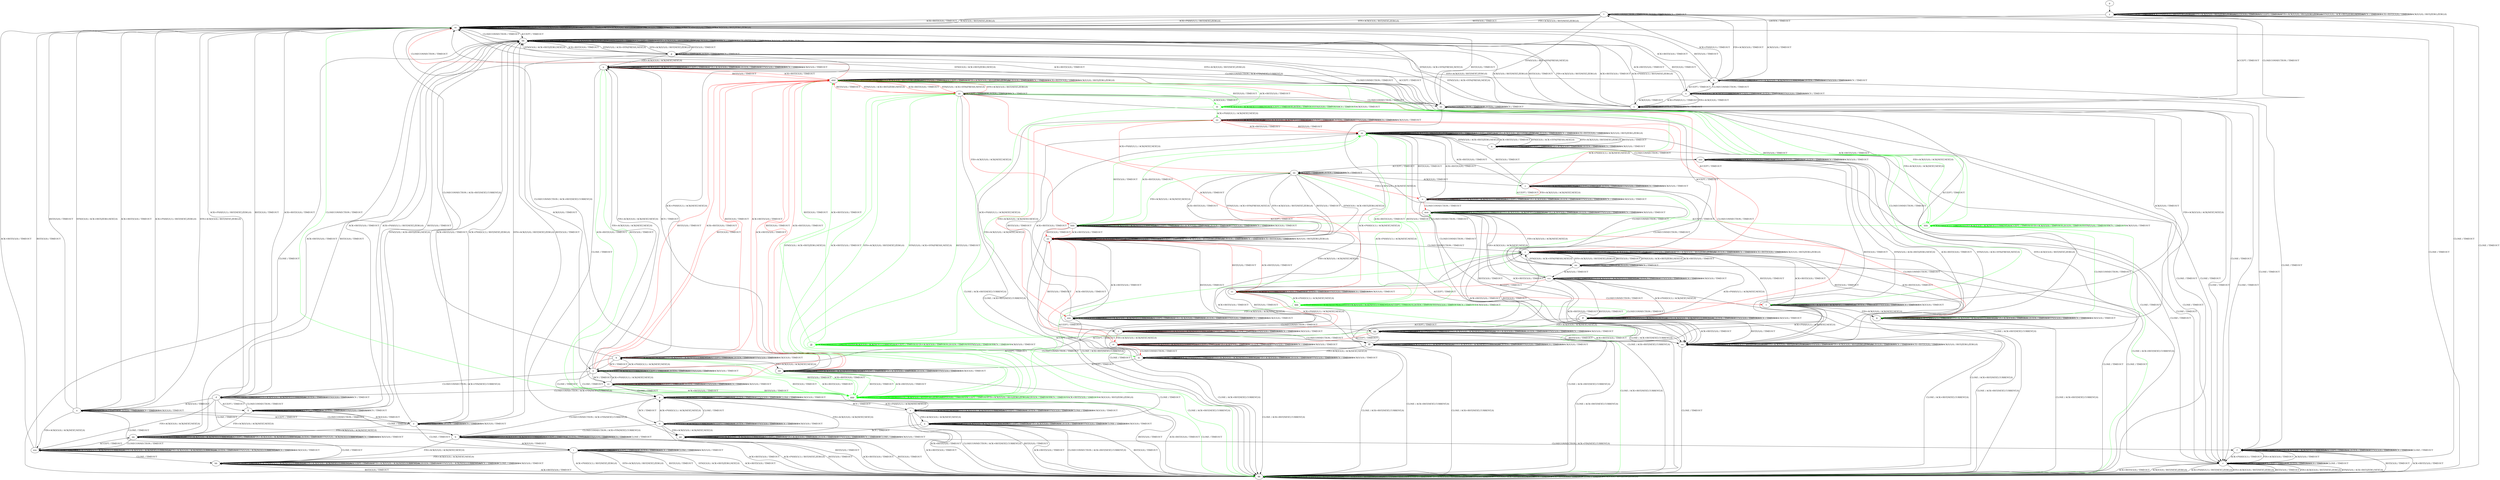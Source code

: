 digraph "" {
	graph ["Incoming time"=0.691063642501831,
		"Outgoing time"=1.0134689807891846,
		Output="{'States': 63, 'Transitions': 772, 'Filename': '../results/tcp_rerun/TCP_Linux_Server-TCP_Linux_Server-4.dot'}",
		Reference="{'States': 58, 'Transitions': 685, 'Filename': '../subjects/tcp/TCP_Linux_Server.dot'}",
		Solver=yices,
		Updated="{'States': 58, 'Transitions': 685, 'Filename': '../subjects/tcp/TCP_Linux_Server.dot'}",
		"f-measure"=0.9088339222614841,
		precision=0.8808219178082192,
		recall=0.9386861313868613
	];
	a -> a	[key=0,
		label="ACK+PSH(V,V,1) / TIMEOUT"];
	a -> a	[key=1,
		label="SYN+ACK(V,V,0) / ACK(NEXT,CURRENT,0)"];
	a -> a	[key=2,
		label="ACCEPT / TIMEOUT"];
	a -> a	[key=3,
		label="FIN+ACK(V,V,0) / TIMEOUT"];
	a -> a	[key=4,
		label="LISTEN / TIMEOUT"];
	a -> a	[key=5,
		label="SYN(V,V,0) / TIMEOUT"];
	a -> a	[key=6,
		label="CLOSE / TIMEOUT"];
	a -> a	[key=7,
		label="ACK(V,V,0) / TIMEOUT"];
	a -> kk	[key=0,
		label="CLOSECONNECTION / ACK+RST(NEXT,CURRENT,0)"];
	a -> kk	[key=1,
		label="RST(V,V,0) / TIMEOUT"];
	a -> kk	[key=2,
		label="ACK+RST(V,V,0) / TIMEOUT"];
	a -> pp	[key=0,
		label="RCV / TIMEOUT"];
	b -> b	[key=0,
		label="CLOSECONNECTION / TIMEOUT"];
	b -> b	[key=1,
		label="SYN+ACK(V,V,0) / ACK(NEXT,CURRENT,0)"];
	b -> b	[key=2,
		label="ACCEPT / TIMEOUT"];
	b -> b	[key=3,
		label="LISTEN / TIMEOUT"];
	b -> b	[key=4,
		label="SYN(V,V,0) / TIMEOUT"];
	b -> b	[key=5,
		label="RCV / TIMEOUT"];
	b -> b	[key=6,
		label="CLOSE / TIMEOUT"];
	b -> i	[key=0,
		label="ACK(V,V,0) / TIMEOUT"];
	b -> hh	[key=0,
		label="FIN+ACK(V,V,0) / ACK(NEXT,NEXT,0)"];
	b -> kk	[key=0,
		label="ACK+PSH(V,V,1) / RST(NEXT,ZERO,0)"];
	b -> kk	[key=1,
		label="RST(V,V,0) / TIMEOUT"];
	b -> kk	[key=2,
		label="ACK+RST(V,V,0) / TIMEOUT"];
	c -> c	[key=0,
		label="SYN+ACK(V,V,0) / ACK(NEXT,CURRENT,0)"];
	c -> c	[key=1,
		label="ACCEPT / TIMEOUT"];
	c -> c	[key=2,
		label="LISTEN / TIMEOUT"];
	c -> c	[key=3,
		label="SYN(V,V,0) / TIMEOUT"];
	c -> c	[key=4,
		label="RCV / TIMEOUT"];
	c -> c	[key=5,
		label="ACK(V,V,0) / TIMEOUT"];
	c -> o	[key=0,
		color=red,
		label="FIN+ACK(V,V,0) / ACK(NEXT,NEXT,0)"];
	c -> kk	[key=0,
		label="CLOSE / ACK+RST(NEXT,CURRENT,0)"];
	c -> oo	[key=0,
		color=red,
		label="ACK+PSH(V,V,1) / ACK(NEXT,NEXT,0)"];
	c -> zz	[key=0,
		label="RST(V,V,0) / TIMEOUT"];
	c -> zz	[key=1,
		label="ACK+RST(V,V,0) / TIMEOUT"];
	c -> ccc	[key=0,
		label="CLOSECONNECTION / TIMEOUT"];
	d -> b	[key=0,
		label="CLOSE / TIMEOUT"];
	d -> d	[key=0,
		label="CLOSECONNECTION / TIMEOUT"];
	d -> d	[key=1,
		label="SYN+ACK(V,V,0) / ACK(NEXT,CURRENT,0)"];
	d -> d	[key=2,
		label="LISTEN / TIMEOUT"];
	d -> d	[key=3,
		label="SYN(V,V,0) / TIMEOUT"];
	d -> d	[key=4,
		label="RCV / TIMEOUT"];
	d -> n	[key=0,
		label="ACK(V,V,0) / TIMEOUT"];
	d -> ll	[key=0,
		label="ACCEPT / TIMEOUT"];
	d -> ss	[key=0,
		label="ACK+PSH(V,V,1) / RST(NEXT,ZERO,0)"];
	d -> ss	[key=1,
		label="RST(V,V,0) / TIMEOUT"];
	d -> ss	[key=2,
		label="ACK+RST(V,V,0) / TIMEOUT"];
	d -> ww	[key=0,
		label="FIN+ACK(V,V,0) / ACK(NEXT,NEXT,0)"];
	e -> e	[key=0,
		label="ACCEPT / TIMEOUT"];
	e -> e	[key=1,
		label="LISTEN / TIMEOUT"];
	e -> e	[key=2,
		label="RCV / TIMEOUT"];
	e -> e	[key=3,
		label="ACK(V,V,0) / TIMEOUT"];
	e -> i	[key=0,
		label="CLOSE / TIMEOUT"];
	e -> n	[key=0,
		label="CLOSECONNECTION / TIMEOUT"];
	e -> bb	[key=0,
		label="ACK+PSH(V,V,1) / RST(NEXT,ZERO,0)"];
	e -> bb	[key=1,
		label="SYN+ACK(V,V,0) / RST(NEXT,ZERO,0)"];
	e -> bb	[key=2,
		label="RST(V,V,0) / TIMEOUT"];
	e -> bb	[key=3,
		label="SYN(V,V,0) / ACK+RST(ZERO,NEXT,0)"];
	e -> bb	[key=4,
		label="ACK+RST(V,V,0) / TIMEOUT"];
	e -> qq	[key=0,
		label="FIN+ACK(V,V,0) / ACK(NEXT,NEXT,0)"];
	f -> f	[key=0,
		label="CLOSECONNECTION / TIMEOUT"];
	f -> f	[key=1,
		label="SYN+ACK(V,V,0) / ACK(NEXT,CURRENT,0)"];
	f -> f	[key=2,
		label="ACCEPT / TIMEOUT"];
	f -> f	[key=3,
		label="LISTEN / TIMEOUT"];
	f -> f	[key=4,
		label="SYN(V,V,0) / TIMEOUT"];
	f -> f	[key=5,
		label="RCV / TIMEOUT"];
	f -> f	[key=6,
		label="CLOSE / TIMEOUT"];
	f -> r	[key=0,
		label="ACK+PSH(V,V,1) / TIMEOUT"];
	f -> r	[key=1,
		label="FIN+ACK(V,V,0) / TIMEOUT"];
	f -> r	[key=2,
		label="ACK(V,V,0) / TIMEOUT"];
	f -> kk	[key=0,
		label="RST(V,V,0) / TIMEOUT"];
	f -> kk	[key=1,
		label="ACK+RST(V,V,0) / TIMEOUT"];
	g -> y	[key=0];
	h -> f	[key=0,
		label="CLOSE / TIMEOUT"];
	h -> h	[key=0,
		label="CLOSECONNECTION / TIMEOUT"];
	h -> h	[key=1,
		label="SYN+ACK(V,V,0) / ACK(NEXT,CURRENT,0)"];
	h -> h	[key=2,
		label="LISTEN / TIMEOUT"];
	h -> h	[key=3,
		label="SYN(V,V,0) / TIMEOUT"];
	h -> h	[key=4,
		label="RCV / TIMEOUT"];
	h -> l	[key=0,
		label="ACK+PSH(V,V,1) / TIMEOUT"];
	h -> l	[key=1,
		label="FIN+ACK(V,V,0) / TIMEOUT"];
	h -> l	[key=2,
		label="ACK(V,V,0) / TIMEOUT"];
	h -> x	[key=0,
		label="ACCEPT / TIMEOUT"];
	h -> ss	[key=0,
		label="RST(V,V,0) / TIMEOUT"];
	h -> ss	[key=1,
		label="ACK+RST(V,V,0) / TIMEOUT"];
	i -> i	[key=0,
		label="CLOSECONNECTION / TIMEOUT"];
	i -> i	[key=1,
		label="ACCEPT / TIMEOUT"];
	i -> i	[key=2,
		label="LISTEN / TIMEOUT"];
	i -> i	[key=3,
		label="RCV / TIMEOUT"];
	i -> i	[key=4,
		label="CLOSE / TIMEOUT"];
	i -> i	[key=5,
		label="ACK(V,V,0) / TIMEOUT"];
	i -> hh	[key=0,
		label="FIN+ACK(V,V,0) / ACK(NEXT,NEXT,0)"];
	i -> kk	[key=0,
		label="ACK+PSH(V,V,1) / RST(NEXT,ZERO,0)"];
	i -> kk	[key=1,
		label="SYN+ACK(V,V,0) / RST(NEXT,ZERO,0)"];
	i -> kk	[key=2,
		label="RST(V,V,0) / TIMEOUT"];
	i -> kk	[key=3,
		label="SYN(V,V,0) / ACK+RST(ZERO,NEXT,0)"];
	i -> kk	[key=4,
		label="ACK+RST(V,V,0) / TIMEOUT"];
	j -> j	[key=0,
		label="CLOSECONNECTION / TIMEOUT"];
	j -> j	[key=1,
		label="ACK+PSH(V,V,1) / RST(ZERO,ZERO,0)"];
	j -> j	[key=2,
		label="SYN+ACK(V,V,0) / RST(ZERO,ZERO,0)"];
	j -> j	[key=3,
		label="RST(V,V,0) / TIMEOUT"];
	j -> j	[key=4,
		label="FIN+ACK(V,V,0) / RST(ZERO,ZERO,0)"];
	j -> j	[key=5,
		label="LISTEN / TIMEOUT"];
	j -> j	[key=6,
		label="RCV / TIMEOUT"];
	j -> j	[key=7,
		label="ACK+RST(V,V,0) / TIMEOUT"];
	j -> j	[key=8,
		label="ACK(V,V,0) / RST(ZERO,ZERO,0)"];
	j -> kk	[key=0,
		label="CLOSE / TIMEOUT"];
	j -> nn	[key=0,
		label="SYN(V,V,0) / ACK+SYN(FRESH,NEXT,0)"];
	j -> ddd	[key=0,
		color=red,
		label="ACCEPT / TIMEOUT"];
	ggg	[color=green];
	j -> ggg	[key=0,
		color=green,
		label="ACCEPT / TIMEOUT"];
	k -> k	[key=0,
		label="ACK+PSH(V,V,1) / ACK(NEXT,NEXT,0)"];
	k -> k	[key=1,
		label="SYN+ACK(V,V,0) / ACK(NEXT,CURRENT,0)"];
	k -> k	[key=2,
		label="ACCEPT / TIMEOUT"];
	k -> k	[key=3,
		label="LISTEN / TIMEOUT"];
	k -> k	[key=4,
		label="SYN(V,V,0) / TIMEOUT"];
	k -> k	[key=5,
		label="ACK(V,V,0) / TIMEOUT"];
	k -> v	[key=0,
		label="CLOSE / TIMEOUT"];
	k -> dd	[key=0,
		label="FIN+ACK(V,V,0) / ACK(NEXT,NEXT,0)"];
	k -> ii	[key=0,
		label="RCV / TIMEOUT"];
	k -> ss	[key=0,
		label="CLOSECONNECTION / ACK+RST(NEXT,CURRENT,0)"];
	k -> ddd	[key=0,
		color=red,
		label="RST(V,V,0) / TIMEOUT"];
	k -> ddd	[key=1,
		color=red,
		label="ACK+RST(V,V,0) / TIMEOUT"];
	k -> ggg	[key=0,
		color=green,
		label="RST(V,V,0) / TIMEOUT"];
	k -> ggg	[key=1,
		color=green,
		label="ACK+RST(V,V,0) / TIMEOUT"];
	l -> l	[key=0,
		label="CLOSECONNECTION / TIMEOUT"];
	l -> l	[key=1,
		label="LISTEN / TIMEOUT"];
	l -> l	[key=2,
		label="RCV / TIMEOUT"];
	l -> r	[key=0,
		label="CLOSE / TIMEOUT"];
	l -> s	[key=0,
		label="ACCEPT / TIMEOUT"];
	l -> ss	[key=0,
		label="ACK+PSH(V,V,1) / RST(NEXT,ZERO,0)"];
	l -> ss	[key=1,
		label="SYN+ACK(V,V,0) / RST(NEXT,ZERO,0)"];
	l -> ss	[key=2,
		label="RST(V,V,0) / TIMEOUT"];
	l -> ss	[key=3,
		label="FIN+ACK(V,V,0) / RST(NEXT,ZERO,0)"];
	l -> ss	[key=4,
		label="ACK+RST(V,V,0) / TIMEOUT"];
	l -> ss	[key=5,
		label="ACK(V,V,0) / RST(NEXT,ZERO,0)"];
	l -> xx	[key=0,
		label="SYN(V,V,0) / ACK+SYN(FRESH,NEXT,0)"];
	m -> j	[key=0,
		label="RST(V,V,0) / TIMEOUT"];
	m -> j	[key=1,
		label="ACK+RST(V,V,0) / TIMEOUT"];
	m -> m	[key=0,
		label="CLOSECONNECTION / TIMEOUT"];
	m -> m	[key=1,
		label="ACK+PSH(V,V,1) / TIMEOUT"];
	m -> m	[key=2,
		label="SYN+ACK(V,V,0) / ACK(NEXT,CURRENT,0)"];
	m -> m	[key=3,
		label="FIN+ACK(V,V,0) / TIMEOUT"];
	m -> m	[key=4,
		label="LISTEN / TIMEOUT"];
	m -> m	[key=5,
		label="SYN(V,V,0) / TIMEOUT"];
	m -> m	[key=6,
		label="RCV / TIMEOUT"];
	m -> m	[key=7,
		label="ACK(V,V,0) / TIMEOUT"];
	m -> dd	[key=0,
		label="ACCEPT / TIMEOUT"];
	m -> kk	[key=0,
		label="CLOSE / ACK+RST(NEXT,CURRENT,0)"];
	n -> e	[key=0,
		label="ACCEPT / TIMEOUT"];
	n -> i	[key=0,
		label="CLOSE / TIMEOUT"];
	n -> n	[key=0,
		label="CLOSECONNECTION / TIMEOUT"];
	n -> n	[key=1,
		label="LISTEN / TIMEOUT"];
	n -> n	[key=2,
		label="RCV / TIMEOUT"];
	n -> n	[key=3,
		label="ACK(V,V,0) / TIMEOUT"];
	n -> ss	[key=0,
		label="ACK+PSH(V,V,1) / RST(NEXT,ZERO,0)"];
	n -> ss	[key=1,
		label="SYN+ACK(V,V,0) / RST(NEXT,ZERO,0)"];
	n -> ss	[key=2,
		label="RST(V,V,0) / TIMEOUT"];
	n -> ss	[key=3,
		label="SYN(V,V,0) / ACK+RST(ZERO,NEXT,0)"];
	n -> ss	[key=4,
		label="ACK+RST(V,V,0) / TIMEOUT"];
	n -> ww	[key=0,
		label="FIN+ACK(V,V,0) / ACK(NEXT,NEXT,0)"];
	o -> o	[key=0,
		label="ACK+PSH(V,V,1) / TIMEOUT"];
	o -> o	[key=1,
		label="SYN+ACK(V,V,0) / ACK(NEXT,CURRENT,0)"];
	o -> o	[key=2,
		label="ACCEPT / TIMEOUT"];
	o -> o	[key=3,
		label="FIN+ACK(V,V,0) / TIMEOUT"];
	o -> o	[key=4,
		label="LISTEN / TIMEOUT"];
	o -> o	[key=5,
		label="SYN(V,V,0) / TIMEOUT"];
	o -> o	[key=6,
		label="RCV / TIMEOUT"];
	o -> o	[key=7,
		label="ACK(V,V,0) / TIMEOUT"];
	o -> kk	[key=0,
		label="CLOSE / ACK+RST(NEXT,CURRENT,0)"];
	o -> mm	[key=0,
		color=red,
		label="CLOSECONNECTION / TIMEOUT"];
	o -> zz	[key=0,
		label="RST(V,V,0) / TIMEOUT"];
	o -> zz	[key=1,
		label="ACK+RST(V,V,0) / TIMEOUT"];
	p -> b	[key=0,
		label="CLOSECONNECTION / ACK+FIN(NEXT,CURRENT,0)"];
	p -> p	[key=0,
		label="SYN+ACK(V,V,0) / ACK(NEXT,CURRENT,0)"];
	p -> p	[key=1,
		label="ACCEPT / TIMEOUT"];
	p -> p	[key=2,
		label="LISTEN / TIMEOUT"];
	p -> p	[key=3,
		label="SYN(V,V,0) / TIMEOUT"];
	p -> p	[key=4,
		label="CLOSE / TIMEOUT"];
	p -> p	[key=5,
		label="ACK(V,V,0) / TIMEOUT"];
	p -> v	[key=0,
		label="ACK+PSH(V,V,1) / ACK(NEXT,NEXT,0)"];
	p -> kk	[key=0,
		label="RST(V,V,0) / TIMEOUT"];
	p -> kk	[key=1,
		label="ACK+RST(V,V,0) / TIMEOUT"];
	p -> pp	[key=0,
		label="FIN+ACK(V,V,0) / ACK(NEXT,NEXT,0)"];
	p -> tt	[key=0,
		label="RCV / TIMEOUT"];
	q -> q	[key=0,
		label="ACK+PSH(V,V,1) / TIMEOUT"];
	q -> q	[key=1,
		label="ACCEPT / TIMEOUT"];
	q -> q	[key=2,
		label="FIN+ACK(V,V,0) / TIMEOUT"];
	q -> q	[key=3,
		label="LISTEN / TIMEOUT"];
	q -> q	[key=4,
		label="RCV / TIMEOUT"];
	q -> q	[key=5,
		label="ACK(V,V,0) / TIMEOUT"];
	q -> r	[key=0,
		label="CLOSE / TIMEOUT"];
	q -> zz	[key=0,
		label="SYN+ACK(V,V,0) / RST(NEXT,ZERO,0)"];
	q -> zz	[key=1,
		label="RST(V,V,0) / TIMEOUT"];
	q -> zz	[key=2,
		label="SYN(V,V,0) / ACK+RST(ZERO,NEXT,0)"];
	q -> zz	[key=3,
		label="ACK+RST(V,V,0) / TIMEOUT"];
	q -> aaa	[key=0,
		label="CLOSECONNECTION / TIMEOUT"];
	r -> r	[key=0,
		label="CLOSECONNECTION / TIMEOUT"];
	r -> r	[key=1,
		label="ACCEPT / TIMEOUT"];
	r -> r	[key=2,
		label="LISTEN / TIMEOUT"];
	r -> r	[key=3,
		label="RCV / TIMEOUT"];
	r -> r	[key=4,
		label="CLOSE / TIMEOUT"];
	r -> kk	[key=0,
		label="ACK+PSH(V,V,1) / RST(NEXT,ZERO,0)"];
	r -> kk	[key=1,
		label="SYN+ACK(V,V,0) / RST(NEXT,ZERO,0)"];
	r -> kk	[key=2,
		label="RST(V,V,0) / TIMEOUT"];
	r -> kk	[key=3,
		label="FIN+ACK(V,V,0) / RST(NEXT,ZERO,0)"];
	r -> kk	[key=4,
		label="SYN(V,V,0) / ACK+RST(ZERO,NEXT,0)"];
	r -> kk	[key=5,
		label="ACK+RST(V,V,0) / TIMEOUT"];
	r -> kk	[key=6,
		label="ACK(V,V,0) / RST(NEXT,ZERO,0)"];
	s -> l	[key=0,
		label="CLOSECONNECTION / TIMEOUT"];
	s -> r	[key=0,
		label="CLOSE / TIMEOUT"];
	s -> s	[key=0,
		label="ACCEPT / TIMEOUT"];
	s -> s	[key=1,
		label="LISTEN / TIMEOUT"];
	s -> s	[key=2,
		label="RCV / TIMEOUT"];
	s -> bb	[key=0,
		label="ACK+PSH(V,V,1) / RST(NEXT,ZERO,0)"];
	s -> bb	[key=1,
		label="SYN+ACK(V,V,0) / RST(NEXT,ZERO,0)"];
	s -> bb	[key=2,
		label="RST(V,V,0) / TIMEOUT"];
	s -> bb	[key=3,
		label="FIN+ACK(V,V,0) / RST(NEXT,ZERO,0)"];
	s -> bb	[key=4,
		label="ACK+RST(V,V,0) / TIMEOUT"];
	s -> bb	[key=5,
		label="ACK(V,V,0) / RST(NEXT,ZERO,0)"];
	s -> jj	[key=0,
		label="SYN(V,V,0) / ACK+SYN(FRESH,NEXT,0)"];
	t -> j	[key=0,
		label="RST(V,V,0) / TIMEOUT"];
	t -> j	[key=1,
		label="ACK+RST(V,V,0) / TIMEOUT"];
	t -> t	[key=0,
		label="CLOSECONNECTION / TIMEOUT"];
	t -> t	[key=1,
		label="SYN+ACK(V,V,0) / ACK(NEXT,CURRENT,0)"];
	t -> t	[key=2,
		label="LISTEN / TIMEOUT"];
	t -> t	[key=3,
		label="SYN(V,V,0) / TIMEOUT"];
	t -> t	[key=4,
		label="RCV / TIMEOUT"];
	t -> t	[key=5,
		label="ACK(V,V,0) / TIMEOUT"];
	t -> w	[key=0,
		label="FIN+ACK(V,V,0) / ACK(NEXT,NEXT,0)"];
	t -> ii	[key=0,
		label="ACCEPT / TIMEOUT"];
	t -> kk	[key=0,
		label="CLOSE / ACK+RST(NEXT,CURRENT,0)"];
	t -> fff	[key=0,
		label="ACK+PSH(V,V,1) / ACK(NEXT,NEXT,0)"];
	u -> h	[key=0,
		label="CLOSECONNECTION / ACK+FIN(NEXT,CURRENT,0)"];
	u -> u	[key=0,
		label="ACK+PSH(V,V,1) / TIMEOUT"];
	u -> u	[key=1,
		label="SYN+ACK(V,V,0) / ACK(NEXT,CURRENT,0)"];
	u -> u	[key=2,
		label="ACCEPT / TIMEOUT"];
	u -> u	[key=3,
		label="FIN+ACK(V,V,0) / TIMEOUT"];
	u -> u	[key=4,
		label="LISTEN / TIMEOUT"];
	u -> u	[key=5,
		label="SYN(V,V,0) / TIMEOUT"];
	u -> u	[key=6,
		label="RCV / TIMEOUT"];
	u -> u	[key=7,
		label="ACK(V,V,0) / TIMEOUT"];
	u -> pp	[key=0,
		label="CLOSE / TIMEOUT"];
	u -> ddd	[key=0,
		color=red,
		label="RST(V,V,0) / TIMEOUT"];
	u -> ddd	[key=1,
		color=red,
		label="ACK+RST(V,V,0) / TIMEOUT"];
	u -> ggg	[key=0,
		color=green,
		label="RST(V,V,0) / TIMEOUT"];
	u -> ggg	[key=1,
		color=green,
		label="ACK+RST(V,V,0) / TIMEOUT"];
	v -> a	[key=0,
		label="FIN+ACK(V,V,0) / ACK(NEXT,NEXT,0)"];
	v -> p	[key=0,
		label="RCV / TIMEOUT"];
	v -> v	[key=0,
		label="ACK+PSH(V,V,1) / ACK(NEXT,NEXT,0)"];
	v -> v	[key=1,
		label="SYN+ACK(V,V,0) / ACK(NEXT,CURRENT,0)"];
	v -> v	[key=2,
		label="ACCEPT / TIMEOUT"];
	v -> v	[key=3,
		label="LISTEN / TIMEOUT"];
	v -> v	[key=4,
		label="SYN(V,V,0) / TIMEOUT"];
	v -> v	[key=5,
		label="CLOSE / TIMEOUT"];
	v -> v	[key=6,
		label="ACK(V,V,0) / TIMEOUT"];
	v -> kk	[key=0,
		label="CLOSECONNECTION / ACK+RST(NEXT,CURRENT,0)"];
	v -> kk	[key=1,
		label="RST(V,V,0) / TIMEOUT"];
	v -> kk	[key=2,
		label="ACK+RST(V,V,0) / TIMEOUT"];
	w -> j	[key=0,
		label="RST(V,V,0) / TIMEOUT"];
	w -> j	[key=1,
		label="ACK+RST(V,V,0) / TIMEOUT"];
	w -> u	[key=0,
		label="ACCEPT / TIMEOUT"];
	w -> w	[key=0,
		label="CLOSECONNECTION / TIMEOUT"];
	w -> w	[key=1,
		label="ACK+PSH(V,V,1) / TIMEOUT"];
	w -> w	[key=2,
		label="SYN+ACK(V,V,0) / ACK(NEXT,CURRENT,0)"];
	w -> w	[key=3,
		label="FIN+ACK(V,V,0) / TIMEOUT"];
	w -> w	[key=4,
		label="LISTEN / TIMEOUT"];
	w -> w	[key=5,
		label="SYN(V,V,0) / TIMEOUT"];
	w -> w	[key=6,
		label="RCV / TIMEOUT"];
	w -> w	[key=7,
		label="ACK(V,V,0) / TIMEOUT"];
	w -> kk	[key=0,
		label="CLOSE / ACK+RST(NEXT,CURRENT,0)"];
	x -> f	[key=0,
		label="CLOSE / TIMEOUT"];
	x -> h	[key=0,
		label="CLOSECONNECTION / TIMEOUT"];
	x -> s	[key=0,
		label="ACK+PSH(V,V,1) / TIMEOUT"];
	x -> s	[key=1,
		label="FIN+ACK(V,V,0) / TIMEOUT"];
	x -> s	[key=2,
		label="ACK(V,V,0) / TIMEOUT"];
	x -> x	[key=0,
		label="SYN+ACK(V,V,0) / ACK(NEXT,CURRENT,0)"];
	x -> x	[key=1,
		label="ACCEPT / TIMEOUT"];
	x -> x	[key=2,
		label="LISTEN / TIMEOUT"];
	x -> x	[key=3,
		label="SYN(V,V,0) / TIMEOUT"];
	x -> x	[key=4,
		label="RCV / TIMEOUT"];
	x -> bb	[key=0,
		label="RST(V,V,0) / TIMEOUT"];
	x -> bb	[key=1,
		label="ACK+RST(V,V,0) / TIMEOUT"];
	y -> y	[key=0,
		label="CLOSECONNECTION / TIMEOUT"];
	y -> y	[key=1,
		label="ACK+PSH(V,V,1) / RST(ZERO,ZERO,0)"];
	y -> y	[key=2,
		label="SYN+ACK(V,V,0) / RST(ZERO,ZERO,0)"];
	y -> y	[key=3,
		label="RST(V,V,0) / TIMEOUT"];
	y -> y	[key=4,
		label="ACCEPT / TIMEOUT"];
	y -> y	[key=5,
		label="FIN+ACK(V,V,0) / RST(ZERO,ZERO,0)"];
	y -> y	[key=6,
		label="SYN(V,V,0) / ACK+RST(ZERO,NEXT,0)"];
	y -> y	[key=7,
		label="RCV / TIMEOUT"];
	y -> y	[key=8,
		label="ACK+RST(V,V,0) / TIMEOUT"];
	y -> y	[key=9,
		label="ACK(V,V,0) / RST(ZERO,ZERO,0)"];
	y -> kk	[key=0,
		label="CLOSE / TIMEOUT"];
	y -> ss	[key=0,
		label="LISTEN / TIMEOUT"];
	z -> z	[key=0,
		label="ACK+PSH(V,V,1) / ACK(NEXT,NEXT,0)"];
	z -> z	[key=1,
		label="SYN+ACK(V,V,0) / ACK(NEXT,CURRENT,0)"];
	z -> z	[key=2,
		label="ACCEPT / TIMEOUT"];
	z -> z	[key=3,
		label="LISTEN / TIMEOUT"];
	z -> z	[key=4,
		label="SYN(V,V,0) / TIMEOUT"];
	z -> z	[key=5,
		label="RCV / TIMEOUT"];
	z -> z	[key=6,
		label="ACK(V,V,0) / TIMEOUT"];
	z -> ee	[key=0,
		label="RST(V,V,0) / TIMEOUT"];
	z -> ee	[key=1,
		label="ACK+RST(V,V,0) / TIMEOUT"];
	z -> kk	[key=0,
		label="CLOSE / ACK+RST(NEXT,CURRENT,0)"];
	z -> rr	[key=0,
		color=red,
		label="FIN+ACK(V,V,0) / ACK(NEXT,NEXT,0)"];
	z -> fff	[key=0,
		label="CLOSECONNECTION / TIMEOUT"];
	aa -> c	[key=0,
		label="ACK(V,V,0) / TIMEOUT"];
	aa -> o	[key=0,
		color=red,
		label="FIN+ACK(V,V,0) / ACK(NEXT,NEXT,0)"];
	aa -> r	[key=0,
		label="CLOSE / TIMEOUT"];
	aa -> aa	[key=0,
		label="ACCEPT / TIMEOUT"];
	aa -> aa	[key=1,
		label="LISTEN / TIMEOUT"];
	aa -> aa	[key=2,
		label="RCV / TIMEOUT"];
	aa -> ee	[key=0,
		label="SYN+ACK(V,V,0) / RST(NEXT,ZERO,0)"];
	aa -> ee	[key=1,
		label="RST(V,V,0) / TIMEOUT"];
	aa -> ee	[key=2,
		label="SYN(V,V,0) / ACK+RST(ZERO,NEXT,0)"];
	aa -> ee	[key=3,
		label="ACK+RST(V,V,0) / TIMEOUT"];
	aa -> nn	[key=0,
		label="CLOSECONNECTION / TIMEOUT"];
	aa -> oo	[key=0,
		color=red,
		label="ACK+PSH(V,V,1) / ACK(NEXT,NEXT,0)"];
	aa -> bbb	[key=0,
		color=green,
		label="FIN+ACK(V,V,0) / ACK(NEXT,NEXT,0)"];
	kkk	[color=green];
	aa -> kkk	[key=0,
		color=green,
		label="ACK+PSH(V,V,1) / ACK(NEXT,NEXT,0)"];
	bb -> bb	[key=0,
		label="ACK+PSH(V,V,1) / RST(ZERO,ZERO,0)"];
	bb -> bb	[key=1,
		label="SYN+ACK(V,V,0) / RST(ZERO,ZERO,0)"];
	bb -> bb	[key=2,
		label="RST(V,V,0) / TIMEOUT"];
	bb -> bb	[key=3,
		label="ACCEPT / TIMEOUT"];
	bb -> bb	[key=4,
		label="FIN+ACK(V,V,0) / RST(ZERO,ZERO,0)"];
	bb -> bb	[key=5,
		label="LISTEN / TIMEOUT"];
	bb -> bb	[key=6,
		label="RCV / TIMEOUT"];
	bb -> bb	[key=7,
		label="ACK+RST(V,V,0) / TIMEOUT"];
	bb -> bb	[key=8,
		label="ACK(V,V,0) / RST(ZERO,ZERO,0)"];
	bb -> jj	[key=0,
		label="SYN(V,V,0) / ACK+SYN(FRESH,NEXT,0)"];
	bb -> kk	[key=0,
		label="CLOSE / TIMEOUT"];
	bb -> ss	[key=0,
		label="CLOSECONNECTION / TIMEOUT"];
	cc -> t	[key=0,
		color=red,
		label="CLOSECONNECTION / TIMEOUT"];
	cc -> z	[key=0,
		color=red,
		label="ACK+PSH(V,V,1) / ACK(NEXT,NEXT,0)"];
	cc -> cc	[key=0,
		label="SYN+ACK(V,V,0) / ACK(NEXT,CURRENT,0)"];
	cc -> cc	[key=1,
		label="ACCEPT / TIMEOUT"];
	cc -> cc	[key=2,
		label="LISTEN / TIMEOUT"];
	cc -> cc	[key=3,
		label="SYN(V,V,0) / TIMEOUT"];
	cc -> cc	[key=4,
		label="RCV / TIMEOUT"];
	cc -> cc	[key=5,
		label="ACK(V,V,0) / TIMEOUT"];
	cc -> ee	[key=0,
		color=red,
		label="RST(V,V,0) / TIMEOUT"];
	cc -> ee	[key=1,
		color=red,
		label="ACK+RST(V,V,0) / TIMEOUT"];
	cc -> kk	[key=0,
		label="CLOSE / ACK+RST(NEXT,CURRENT,0)"];
	cc -> bbb	[key=0,
		label="FIN+ACK(V,V,0) / ACK(NEXT,NEXT,0)"];
	cc -> kkk	[key=0,
		color=green,
		label="ACK+PSH(V,V,1) / ACK(NEXT,NEXT,0)"];
	dd -> a	[key=0,
		label="CLOSE / TIMEOUT"];
	dd -> u	[key=0,
		label="RCV / TIMEOUT"];
	dd -> dd	[key=0,
		label="ACK+PSH(V,V,1) / TIMEOUT"];
	dd -> dd	[key=1,
		label="SYN+ACK(V,V,0) / ACK(NEXT,CURRENT,0)"];
	dd -> dd	[key=2,
		label="ACCEPT / TIMEOUT"];
	dd -> dd	[key=3,
		label="FIN+ACK(V,V,0) / TIMEOUT"];
	dd -> dd	[key=4,
		label="LISTEN / TIMEOUT"];
	dd -> dd	[key=5,
		label="SYN(V,V,0) / TIMEOUT"];
	dd -> dd	[key=6,
		label="ACK(V,V,0) / TIMEOUT"];
	dd -> ss	[key=0,
		label="CLOSECONNECTION / ACK+RST(NEXT,CURRENT,0)"];
	dd -> ddd	[key=0,
		color=red,
		label="RST(V,V,0) / TIMEOUT"];
	dd -> ddd	[key=1,
		color=red,
		label="ACK+RST(V,V,0) / TIMEOUT"];
	dd -> ggg	[key=0,
		color=green,
		label="RST(V,V,0) / TIMEOUT"];
	dd -> ggg	[key=1,
		color=green,
		label="ACK+RST(V,V,0) / TIMEOUT"];
	ee -> j	[key=0,
		label="CLOSECONNECTION / TIMEOUT"];
	ee -> aa	[key=0,
		label="SYN(V,V,0) / ACK+SYN(FRESH,NEXT,0)"];
	ee -> ee	[key=0,
		label="ACK+PSH(V,V,1) / RST(ZERO,ZERO,0)"];
	ee -> ee	[key=1,
		label="SYN+ACK(V,V,0) / RST(ZERO,ZERO,0)"];
	ee -> ee	[key=2,
		label="RST(V,V,0) / TIMEOUT"];
	ee -> ee	[key=3,
		label="ACCEPT / TIMEOUT"];
	ee -> ee	[key=4,
		label="FIN+ACK(V,V,0) / RST(ZERO,ZERO,0)"];
	ee -> ee	[key=5,
		label="LISTEN / TIMEOUT"];
	ee -> ee	[key=6,
		label="RCV / TIMEOUT"];
	ee -> ee	[key=7,
		label="ACK+RST(V,V,0) / TIMEOUT"];
	ee -> ee	[key=8,
		label="ACK(V,V,0) / RST(ZERO,ZERO,0)"];
	ee -> kk	[key=0,
		label="CLOSE / TIMEOUT"];
	ff -> z	[key=0,
		label="ACCEPT / TIMEOUT"];
	ff -> ff	[key=0,
		label="CLOSECONNECTION / TIMEOUT"];
	ff -> ff	[key=1,
		label="ACK+PSH(V,V,1) / ACK(NEXT,NEXT,0)"];
	ff -> ff	[key=2,
		label="SYN+ACK(V,V,0) / ACK(NEXT,CURRENT,0)"];
	ff -> ff	[key=3,
		label="LISTEN / TIMEOUT"];
	ff -> ff	[key=4,
		label="SYN(V,V,0) / TIMEOUT"];
	ff -> ff	[key=5,
		label="RCV / TIMEOUT"];
	ff -> ff	[key=6,
		label="ACK(V,V,0) / TIMEOUT"];
	ff -> gg	[key=0,
		label="FIN+ACK(V,V,0) / ACK(NEXT,NEXT,0)"];
	ff -> kk	[key=0,
		label="CLOSE / ACK+RST(NEXT,CURRENT,0)"];
	ff -> uu	[key=0,
		label="RST(V,V,0) / TIMEOUT"];
	ff -> uu	[key=1,
		label="ACK+RST(V,V,0) / TIMEOUT"];
	gg -> gg	[key=0,
		label="CLOSECONNECTION / TIMEOUT"];
	gg -> gg	[key=1,
		label="ACK+PSH(V,V,1) / TIMEOUT"];
	gg -> gg	[key=2,
		label="SYN+ACK(V,V,0) / ACK(NEXT,CURRENT,0)"];
	gg -> gg	[key=3,
		label="FIN+ACK(V,V,0) / TIMEOUT"];
	gg -> gg	[key=4,
		label="LISTEN / TIMEOUT"];
	gg -> gg	[key=5,
		label="SYN(V,V,0) / TIMEOUT"];
	gg -> gg	[key=6,
		label="RCV / TIMEOUT"];
	gg -> gg	[key=7,
		label="ACK(V,V,0) / TIMEOUT"];
	gg -> kk	[key=0,
		label="CLOSE / ACK+RST(NEXT,CURRENT,0)"];
	gg -> rr	[key=0,
		color=red,
		label="ACCEPT / TIMEOUT"];
	gg -> uu	[key=0,
		label="RST(V,V,0) / TIMEOUT"];
	gg -> uu	[key=1,
		label="ACK+RST(V,V,0) / TIMEOUT"];
	jjj	[color=green];
	gg -> jjj	[key=0,
		color=green,
		label="ACCEPT / TIMEOUT"];
	hh -> hh	[key=0,
		label="CLOSECONNECTION / TIMEOUT"];
	hh -> hh	[key=1,
		label="ACK+PSH(V,V,1) / ACK(NEXT,CURRENT,0)"];
	hh -> hh	[key=2,
		label="SYN+ACK(V,V,0) / ACK(NEXT,CURRENT,0)"];
	hh -> hh	[key=3,
		label="ACCEPT / TIMEOUT"];
	hh -> hh	[key=4,
		label="FIN+ACK(V,V,0) / ACK(NEXT,CURRENT,0)"];
	hh -> hh	[key=5,
		label="LISTEN / TIMEOUT"];
	hh -> hh	[key=6,
		label="SYN(V,V,0) / ACK(NEXT,CURRENT,0)"];
	hh -> hh	[key=7,
		label="RCV / TIMEOUT"];
	hh -> hh	[key=8,
		label="CLOSE / TIMEOUT"];
	hh -> hh	[key=9,
		label="ACK(V,V,0) / TIMEOUT"];
	hh -> kk	[key=0,
		label="RST(V,V,0) / TIMEOUT"];
	hh -> kk	[key=1,
		label="ACK+RST(V,V,0) / TIMEOUT"];
	ii -> d	[key=0,
		label="CLOSECONNECTION / ACK+FIN(NEXT,CURRENT,0)"];
	ii -> k	[key=0,
		label="ACK+PSH(V,V,1) / ACK(NEXT,NEXT,0)"];
	ii -> p	[key=0,
		label="CLOSE / TIMEOUT"];
	ii -> u	[key=0,
		label="FIN+ACK(V,V,0) / ACK(NEXT,NEXT,0)"];
	ii -> ii	[key=0,
		label="SYN+ACK(V,V,0) / ACK(NEXT,CURRENT,0)"];
	ii -> ii	[key=1,
		label="ACCEPT / TIMEOUT"];
	ii -> ii	[key=2,
		label="LISTEN / TIMEOUT"];
	ii -> ii	[key=3,
		label="SYN(V,V,0) / TIMEOUT"];
	ii -> ii	[key=4,
		label="ACK(V,V,0) / TIMEOUT"];
	ii -> vv	[key=0,
		label="RCV / TIMEOUT"];
	ii -> ddd	[key=0,
		color=red,
		label="RST(V,V,0) / TIMEOUT"];
	ii -> ddd	[key=1,
		color=red,
		label="ACK+RST(V,V,0) / TIMEOUT"];
	ii -> ggg	[key=0,
		color=green,
		label="RST(V,V,0) / TIMEOUT"];
	ii -> ggg	[key=1,
		color=green,
		label="ACK+RST(V,V,0) / TIMEOUT"];
	jj -> k	[key=0,
		label="ACK+PSH(V,V,1) / ACK(NEXT,NEXT,0)"];
	jj -> r	[key=0,
		label="CLOSE / TIMEOUT"];
	jj -> u	[key=0,
		label="FIN+ACK(V,V,0) / ACK(NEXT,NEXT,0)"];
	jj -> bb	[key=0,
		label="SYN+ACK(V,V,0) / RST(NEXT,ZERO,0)"];
	jj -> bb	[key=1,
		label="RST(V,V,0) / TIMEOUT"];
	jj -> bb	[key=2,
		label="SYN(V,V,0) / ACK+RST(ZERO,NEXT,0)"];
	jj -> bb	[key=3,
		label="ACK+RST(V,V,0) / TIMEOUT"];
	jj -> ii	[key=0,
		label="ACK(V,V,0) / TIMEOUT"];
	jj -> jj	[key=0,
		label="ACCEPT / TIMEOUT"];
	jj -> jj	[key=1,
		label="LISTEN / TIMEOUT"];
	jj -> jj	[key=2,
		label="RCV / TIMEOUT"];
	jj -> xx	[key=0,
		label="CLOSECONNECTION / TIMEOUT"];
	kk -> kk	[key=0,
		label="CLOSECONNECTION / TIMEOUT"];
	kk -> kk	[key=1,
		label="ACK+PSH(V,V,1) / RST(ZERO,ZERO,0)"];
	kk -> kk	[key=2,
		label="SYN+ACK(V,V,0) / RST(ZERO,ZERO,0)"];
	kk -> kk	[key=3,
		label="RST(V,V,0) / TIMEOUT"];
	kk -> kk	[key=4,
		label="ACCEPT / TIMEOUT"];
	kk -> kk	[key=5,
		label="FIN+ACK(V,V,0) / RST(ZERO,ZERO,0)"];
	kk -> kk	[key=6,
		label="LISTEN / TIMEOUT"];
	kk -> kk	[key=7,
		label="SYN(V,V,0) / ACK+RST(ZERO,NEXT,0)"];
	kk -> kk	[key=8,
		label="RCV / TIMEOUT"];
	kk -> kk	[key=9,
		label="ACK+RST(V,V,0) / TIMEOUT"];
	kk -> kk	[key=10,
		label="CLOSE / TIMEOUT"];
	kk -> kk	[key=11,
		label="ACK(V,V,0) / RST(ZERO,ZERO,0)"];
	ll -> b	[key=0,
		label="CLOSE / TIMEOUT"];
	ll -> d	[key=0,
		label="CLOSECONNECTION / TIMEOUT"];
	ll -> e	[key=0,
		label="ACK(V,V,0) / TIMEOUT"];
	ll -> bb	[key=0,
		label="ACK+PSH(V,V,1) / RST(NEXT,ZERO,0)"];
	ll -> bb	[key=1,
		label="RST(V,V,0) / TIMEOUT"];
	ll -> bb	[key=2,
		label="ACK+RST(V,V,0) / TIMEOUT"];
	ll -> ll	[key=0,
		label="SYN+ACK(V,V,0) / ACK(NEXT,CURRENT,0)"];
	ll -> ll	[key=1,
		label="ACCEPT / TIMEOUT"];
	ll -> ll	[key=2,
		label="LISTEN / TIMEOUT"];
	ll -> ll	[key=3,
		label="SYN(V,V,0) / TIMEOUT"];
	ll -> ll	[key=4,
		label="RCV / TIMEOUT"];
	ll -> qq	[key=0,
		label="FIN+ACK(V,V,0) / ACK(NEXT,NEXT,0)"];
	mm -> kk	[key=0,
		label="CLOSE / ACK+RST(NEXT,CURRENT,0)"];
	mm -> mm	[key=0,
		label="CLOSECONNECTION / TIMEOUT"];
	mm -> mm	[key=1,
		label="ACK+PSH(V,V,1) / TIMEOUT"];
	mm -> mm	[key=2,
		label="SYN+ACK(V,V,0) / ACK(NEXT,CURRENT,0)"];
	mm -> mm	[key=3,
		label="FIN+ACK(V,V,0) / TIMEOUT"];
	mm -> mm	[key=4,
		label="LISTEN / TIMEOUT"];
	mm -> mm	[key=5,
		label="SYN(V,V,0) / TIMEOUT"];
	mm -> mm	[key=6,
		label="RCV / TIMEOUT"];
	mm -> mm	[key=7,
		label="ACK(V,V,0) / TIMEOUT"];
	mm -> uu	[key=0,
		label="RST(V,V,0) / TIMEOUT"];
	mm -> uu	[key=1,
		label="ACK+RST(V,V,0) / TIMEOUT"];
	mm -> bbb	[key=0,
		color=red,
		label="ACCEPT / TIMEOUT"];
	hhh	[color=green];
	mm -> hhh	[key=0,
		color=green,
		label="ACCEPT / TIMEOUT"];
	nn -> j	[key=0,
		label="SYN+ACK(V,V,0) / RST(NEXT,ZERO,0)"];
	nn -> j	[key=1,
		label="RST(V,V,0) / TIMEOUT"];
	nn -> j	[key=2,
		label="SYN(V,V,0) / ACK+RST(ZERO,NEXT,0)"];
	nn -> j	[key=3,
		label="ACK+RST(V,V,0) / TIMEOUT"];
	nn -> r	[key=0,
		label="CLOSE / TIMEOUT"];
	nn -> ff	[key=0,
		label="ACK+PSH(V,V,1) / ACK(NEXT,NEXT,0)"];
	nn -> mm	[key=0,
		label="FIN+ACK(V,V,0) / ACK(NEXT,NEXT,0)"];
	nn -> nn	[key=0,
		label="CLOSECONNECTION / TIMEOUT"];
	nn -> nn	[key=1,
		label="LISTEN / TIMEOUT"];
	nn -> nn	[key=2,
		label="RCV / TIMEOUT"];
	nn -> yy	[key=0,
		label="ACCEPT / TIMEOUT"];
	nn -> ccc	[key=0,
		label="ACK(V,V,0) / TIMEOUT"];
	oo -> ff	[key=0,
		color=red,
		label="CLOSECONNECTION / TIMEOUT"];
	oo -> kk	[key=0,
		label="CLOSE / ACK+RST(NEXT,CURRENT,0)"];
	oo -> oo	[key=0,
		label="ACK+PSH(V,V,1) / ACK(NEXT,NEXT,0)"];
	oo -> oo	[key=1,
		label="SYN+ACK(V,V,0) / ACK(NEXT,CURRENT,0)"];
	oo -> oo	[key=2,
		label="ACCEPT / TIMEOUT"];
	oo -> oo	[key=3,
		label="LISTEN / TIMEOUT"];
	oo -> oo	[key=4,
		label="SYN(V,V,0) / TIMEOUT"];
	oo -> oo	[key=5,
		label="RCV / TIMEOUT"];
	oo -> oo	[key=6,
		label="ACK(V,V,0) / TIMEOUT"];
	oo -> zz	[key=0,
		color=red,
		label="RST(V,V,0) / TIMEOUT"];
	oo -> zz	[key=1,
		color=red,
		label="ACK+RST(V,V,0) / TIMEOUT"];
	oo -> eee	[key=0,
		color=red,
		label="FIN+ACK(V,V,0) / ACK(NEXT,NEXT,0)"];
	oo -> jjj	[key=0,
		color=green,
		label="FIN+ACK(V,V,0) / ACK(NEXT,NEXT,0)"];
	pp -> f	[key=0,
		label="CLOSECONNECTION / ACK+FIN(NEXT,CURRENT,0)"];
	pp -> kk	[key=0,
		label="RST(V,V,0) / TIMEOUT"];
	pp -> kk	[key=1,
		label="ACK+RST(V,V,0) / TIMEOUT"];
	pp -> pp	[key=0,
		label="ACK+PSH(V,V,1) / TIMEOUT"];
	pp -> pp	[key=1,
		label="SYN+ACK(V,V,0) / ACK(NEXT,CURRENT,0)"];
	pp -> pp	[key=2,
		label="ACCEPT / TIMEOUT"];
	pp -> pp	[key=3,
		label="FIN+ACK(V,V,0) / TIMEOUT"];
	pp -> pp	[key=4,
		label="LISTEN / TIMEOUT"];
	pp -> pp	[key=5,
		label="SYN(V,V,0) / TIMEOUT"];
	pp -> pp	[key=6,
		label="RCV / TIMEOUT"];
	pp -> pp	[key=7,
		label="CLOSE / TIMEOUT"];
	pp -> pp	[key=8,
		label="ACK(V,V,0) / TIMEOUT"];
	qq -> bb	[key=0,
		label="RST(V,V,0) / TIMEOUT"];
	qq -> bb	[key=1,
		label="ACK+RST(V,V,0) / TIMEOUT"];
	qq -> hh	[key=0,
		label="CLOSE / TIMEOUT"];
	qq -> qq	[key=0,
		label="ACK+PSH(V,V,1) / ACK(NEXT,CURRENT,0)"];
	qq -> qq	[key=1,
		label="SYN+ACK(V,V,0) / ACK(NEXT,CURRENT,0)"];
	qq -> qq	[key=2,
		label="ACCEPT / TIMEOUT"];
	qq -> qq	[key=3,
		label="FIN+ACK(V,V,0) / ACK(NEXT,CURRENT,0)"];
	qq -> qq	[key=4,
		label="LISTEN / TIMEOUT"];
	qq -> qq	[key=5,
		label="SYN(V,V,0) / ACK(NEXT,CURRENT,0)"];
	qq -> qq	[key=6,
		label="RCV / TIMEOUT"];
	qq -> qq	[key=7,
		label="ACK(V,V,0) / TIMEOUT"];
	qq -> ww	[key=0,
		label="CLOSECONNECTION / TIMEOUT"];
	rr -> m	[key=0,
		color=red,
		label="CLOSECONNECTION / TIMEOUT"];
	rr -> ee	[key=0,
		color=red,
		label="RST(V,V,0) / TIMEOUT"];
	rr -> ee	[key=1,
		color=red,
		label="ACK+RST(V,V,0) / TIMEOUT"];
	rr -> kk	[key=0,
		label="CLOSE / ACK+RST(NEXT,CURRENT,0)"];
	rr -> rr	[key=0,
		label="ACK+PSH(V,V,1) / TIMEOUT"];
	rr -> rr	[key=1,
		label="SYN+ACK(V,V,0) / ACK(NEXT,CURRENT,0)"];
	rr -> rr	[key=2,
		label="ACCEPT / TIMEOUT"];
	rr -> rr	[key=3,
		label="FIN+ACK(V,V,0) / TIMEOUT"];
	rr -> rr	[key=4,
		label="LISTEN / TIMEOUT"];
	rr -> rr	[key=5,
		label="SYN(V,V,0) / TIMEOUT"];
	rr -> rr	[key=6,
		label="RCV / TIMEOUT"];
	rr -> rr	[key=7,
		label="ACK(V,V,0) / TIMEOUT"];
	ss -> bb	[key=0,
		label="ACCEPT / TIMEOUT"];
	ss -> kk	[key=0,
		label="CLOSE / TIMEOUT"];
	ss -> ss	[key=0,
		label="CLOSECONNECTION / TIMEOUT"];
	ss -> ss	[key=1,
		label="ACK+PSH(V,V,1) / RST(ZERO,ZERO,0)"];
	ss -> ss	[key=2,
		label="SYN+ACK(V,V,0) / RST(ZERO,ZERO,0)"];
	ss -> ss	[key=3,
		label="RST(V,V,0) / TIMEOUT"];
	ss -> ss	[key=4,
		label="FIN+ACK(V,V,0) / RST(ZERO,ZERO,0)"];
	ss -> ss	[key=5,
		label="LISTEN / TIMEOUT"];
	ss -> ss	[key=6,
		label="RCV / TIMEOUT"];
	ss -> ss	[key=7,
		label="ACK+RST(V,V,0) / TIMEOUT"];
	ss -> ss	[key=8,
		label="ACK(V,V,0) / RST(ZERO,ZERO,0)"];
	ss -> xx	[key=0,
		label="SYN(V,V,0) / ACK+SYN(FRESH,NEXT,0)"];
	tt -> b	[key=0,
		label="CLOSECONNECTION / ACK+FIN(NEXT,CURRENT,0)"];
	tt -> p	[key=0,
		label="ACK+PSH(V,V,1) / ACK(NEXT,NEXT,0)"];
	tt -> p	[key=1,
		label="CLOSE / TIMEOUT"];
	tt -> kk	[key=0,
		label="RST(V,V,0) / TIMEOUT"];
	tt -> kk	[key=1,
		label="ACK+RST(V,V,0) / TIMEOUT"];
	tt -> pp	[key=0,
		label="FIN+ACK(V,V,0) / ACK(NEXT,NEXT,0)"];
	tt -> tt	[key=0,
		label="SYN+ACK(V,V,0) / ACK(NEXT,CURRENT,0)"];
	tt -> tt	[key=1,
		label="ACCEPT / TIMEOUT"];
	tt -> tt	[key=2,
		label="LISTEN / TIMEOUT"];
	tt -> tt	[key=3,
		label="SYN(V,V,0) / TIMEOUT"];
	tt -> tt	[key=4,
		label="RCV / TIMEOUT"];
	tt -> tt	[key=5,
		label="ACK(V,V,0) / TIMEOUT"];
	uu -> ee	[key=0,
		label="ACCEPT / TIMEOUT"];
	uu -> kk	[key=0,
		label="CLOSE / TIMEOUT"];
	uu -> uu	[key=0,
		label="CLOSECONNECTION / TIMEOUT"];
	uu -> uu	[key=1,
		label="ACK+PSH(V,V,1) / RST(ZERO,ZERO,0)"];
	uu -> uu	[key=2,
		label="SYN+ACK(V,V,0) / RST(ZERO,ZERO,0)"];
	uu -> uu	[key=3,
		label="RST(V,V,0) / TIMEOUT"];
	uu -> uu	[key=4,
		label="FIN+ACK(V,V,0) / RST(ZERO,ZERO,0)"];
	uu -> uu	[key=5,
		label="LISTEN / TIMEOUT"];
	uu -> uu	[key=6,
		label="RCV / TIMEOUT"];
	uu -> uu	[key=7,
		label="ACK+RST(V,V,0) / TIMEOUT"];
	uu -> uu	[key=8,
		label="ACK(V,V,0) / RST(ZERO,ZERO,0)"];
	uu -> aaa	[key=0,
		label="SYN(V,V,0) / ACK+SYN(FRESH,NEXT,0)"];
	vv -> d	[key=0,
		label="CLOSECONNECTION / ACK+FIN(NEXT,CURRENT,0)"];
	vv -> p	[key=0,
		label="CLOSE / TIMEOUT"];
	vv -> u	[key=0,
		label="FIN+ACK(V,V,0) / ACK(NEXT,NEXT,0)"];
	vv -> ii	[key=0,
		label="ACK+PSH(V,V,1) / ACK(NEXT,NEXT,0)"];
	vv -> vv	[key=0,
		label="SYN+ACK(V,V,0) / ACK(NEXT,CURRENT,0)"];
	vv -> vv	[key=1,
		label="ACCEPT / TIMEOUT"];
	vv -> vv	[key=2,
		label="LISTEN / TIMEOUT"];
	vv -> vv	[key=3,
		label="SYN(V,V,0) / TIMEOUT"];
	vv -> vv	[key=4,
		label="RCV / TIMEOUT"];
	vv -> vv	[key=5,
		label="ACK(V,V,0) / TIMEOUT"];
	vv -> ddd	[key=0,
		color=red,
		label="RST(V,V,0) / TIMEOUT"];
	vv -> ddd	[key=1,
		color=red,
		label="ACK+RST(V,V,0) / TIMEOUT"];
	vv -> ggg	[key=0,
		color=green,
		label="RST(V,V,0) / TIMEOUT"];
	vv -> ggg	[key=1,
		color=green,
		label="ACK+RST(V,V,0) / TIMEOUT"];
	ww -> hh	[key=0,
		label="CLOSE / TIMEOUT"];
	ww -> qq	[key=0,
		label="ACCEPT / TIMEOUT"];
	ww -> ss	[key=0,
		label="RST(V,V,0) / TIMEOUT"];
	ww -> ss	[key=1,
		label="ACK+RST(V,V,0) / TIMEOUT"];
	ww -> ww	[key=0,
		label="CLOSECONNECTION / TIMEOUT"];
	ww -> ww	[key=1,
		label="ACK+PSH(V,V,1) / ACK(NEXT,CURRENT,0)"];
	ww -> ww	[key=2,
		label="SYN+ACK(V,V,0) / ACK(NEXT,CURRENT,0)"];
	ww -> ww	[key=3,
		label="FIN+ACK(V,V,0) / ACK(NEXT,CURRENT,0)"];
	ww -> ww	[key=4,
		label="LISTEN / TIMEOUT"];
	ww -> ww	[key=5,
		label="SYN(V,V,0) / ACK(NEXT,CURRENT,0)"];
	ww -> ww	[key=6,
		label="RCV / TIMEOUT"];
	ww -> ww	[key=7,
		label="ACK(V,V,0) / TIMEOUT"];
	xx -> r	[key=0,
		label="CLOSE / TIMEOUT"];
	xx -> t	[key=0,
		label="ACK(V,V,0) / TIMEOUT"];
	xx -> w	[key=0,
		label="FIN+ACK(V,V,0) / ACK(NEXT,NEXT,0)"];
	xx -> jj	[key=0,
		label="ACCEPT / TIMEOUT"];
	xx -> ss	[key=0,
		label="SYN+ACK(V,V,0) / RST(NEXT,ZERO,0)"];
	xx -> ss	[key=1,
		label="RST(V,V,0) / TIMEOUT"];
	xx -> ss	[key=2,
		label="SYN(V,V,0) / ACK+RST(ZERO,NEXT,0)"];
	xx -> ss	[key=3,
		label="ACK+RST(V,V,0) / TIMEOUT"];
	xx -> xx	[key=0,
		label="CLOSECONNECTION / TIMEOUT"];
	xx -> xx	[key=1,
		label="LISTEN / TIMEOUT"];
	xx -> xx	[key=2,
		label="RCV / TIMEOUT"];
	xx -> fff	[key=0,
		label="ACK+PSH(V,V,1) / ACK(NEXT,NEXT,0)"];
	yy -> r	[key=0,
		label="CLOSE / TIMEOUT"];
	yy -> z	[key=0,
		label="ACK+PSH(V,V,1) / ACK(NEXT,NEXT,0)"];
	yy -> cc	[key=0,
		color=red,
		label="ACK(V,V,0) / TIMEOUT"];
	yy -> xx	[key=0,
		label="CLOSECONNECTION / TIMEOUT"];
	yy -> yy	[key=0,
		label="ACCEPT / TIMEOUT"];
	yy -> yy	[key=1,
		label="LISTEN / TIMEOUT"];
	yy -> yy	[key=2,
		label="RCV / TIMEOUT"];
	yy -> bbb	[key=0,
		color=red,
		label="FIN+ACK(V,V,0) / ACK(NEXT,NEXT,0)"];
	yy -> ddd	[key=0,
		color=red,
		label="SYN+ACK(V,V,0) / RST(NEXT,ZERO,0)"];
	yy -> ddd	[key=1,
		color=red,
		label="RST(V,V,0) / TIMEOUT"];
	yy -> ddd	[key=2,
		color=red,
		label="SYN(V,V,0) / ACK+RST(ZERO,NEXT,0)"];
	yy -> ddd	[key=3,
		color=red,
		label="ACK+RST(V,V,0) / TIMEOUT"];
	yy -> ggg	[key=0,
		color=green,
		label="SYN+ACK(V,V,0) / RST(NEXT,ZERO,0)"];
	yy -> ggg	[key=1,
		color=green,
		label="RST(V,V,0) / TIMEOUT"];
	yy -> ggg	[key=2,
		color=green,
		label="SYN(V,V,0) / ACK+RST(ZERO,NEXT,0)"];
	yy -> ggg	[key=3,
		color=green,
		label="ACK+RST(V,V,0) / TIMEOUT"];
	yy -> hhh	[key=0,
		color=green,
		label="FIN+ACK(V,V,0) / ACK(NEXT,NEXT,0)"];
	iii	[color=green];
	yy -> iii	[key=0,
		color=green,
		label="ACK(V,V,0) / TIMEOUT"];
	zz -> q	[key=0,
		label="SYN(V,V,0) / ACK+SYN(FRESH,NEXT,0)"];
	zz -> kk	[key=0,
		label="CLOSE / TIMEOUT"];
	zz -> uu	[key=0,
		label="CLOSECONNECTION / TIMEOUT"];
	zz -> zz	[key=0,
		label="ACK+PSH(V,V,1) / RST(ZERO,ZERO,0)"];
	zz -> zz	[key=1,
		label="SYN+ACK(V,V,0) / RST(ZERO,ZERO,0)"];
	zz -> zz	[key=2,
		label="RST(V,V,0) / TIMEOUT"];
	zz -> zz	[key=3,
		label="ACCEPT / TIMEOUT"];
	zz -> zz	[key=4,
		label="FIN+ACK(V,V,0) / RST(ZERO,ZERO,0)"];
	zz -> zz	[key=5,
		label="LISTEN / TIMEOUT"];
	zz -> zz	[key=6,
		label="RCV / TIMEOUT"];
	zz -> zz	[key=7,
		label="ACK+RST(V,V,0) / TIMEOUT"];
	zz -> zz	[key=8,
		label="ACK(V,V,0) / RST(ZERO,ZERO,0)"];
	aaa -> r	[key=0,
		label="CLOSE / TIMEOUT"];
	aaa -> aa	[key=0,
		label="ACCEPT / TIMEOUT"];
	aaa -> uu	[key=0,
		label="SYN+ACK(V,V,0) / RST(NEXT,ZERO,0)"];
	aaa -> uu	[key=1,
		label="RST(V,V,0) / TIMEOUT"];
	aaa -> uu	[key=2,
		label="SYN(V,V,0) / ACK+RST(ZERO,NEXT,0)"];
	aaa -> uu	[key=3,
		label="ACK+RST(V,V,0) / TIMEOUT"];
	aaa -> aaa	[key=0,
		label="CLOSECONNECTION / TIMEOUT"];
	aaa -> aaa	[key=1,
		label="ACK+PSH(V,V,1) / TIMEOUT"];
	aaa -> aaa	[key=2,
		label="FIN+ACK(V,V,0) / TIMEOUT"];
	aaa -> aaa	[key=3,
		label="LISTEN / TIMEOUT"];
	aaa -> aaa	[key=4,
		label="RCV / TIMEOUT"];
	aaa -> aaa	[key=5,
		label="ACK(V,V,0) / TIMEOUT"];
	bbb -> w	[key=0,
		color=red,
		label="CLOSECONNECTION / TIMEOUT"];
	bbb -> ee	[key=0,
		color=red,
		label="RST(V,V,0) / TIMEOUT"];
	bbb -> ee	[key=1,
		color=red,
		label="ACK+RST(V,V,0) / TIMEOUT"];
	bbb -> kk	[key=0,
		label="CLOSE / ACK+RST(NEXT,CURRENT,0)"];
	bbb -> mm	[key=0,
		color=green,
		label="CLOSECONNECTION / TIMEOUT"];
	bbb -> zz	[key=0,
		color=green,
		label="RST(V,V,0) / TIMEOUT"];
	bbb -> zz	[key=1,
		color=green,
		label="ACK+RST(V,V,0) / TIMEOUT"];
	bbb -> bbb	[key=0,
		label="ACK+PSH(V,V,1) / TIMEOUT"];
	bbb -> bbb	[key=1,
		label="SYN+ACK(V,V,0) / ACK(NEXT,CURRENT,0)"];
	bbb -> bbb	[key=2,
		label="ACCEPT / TIMEOUT"];
	bbb -> bbb	[key=3,
		label="FIN+ACK(V,V,0) / TIMEOUT"];
	bbb -> bbb	[key=4,
		label="LISTEN / TIMEOUT"];
	bbb -> bbb	[key=5,
		label="SYN(V,V,0) / TIMEOUT"];
	bbb -> bbb	[key=6,
		label="RCV / TIMEOUT"];
	bbb -> bbb	[key=7,
		label="ACK(V,V,0) / TIMEOUT"];
	ccc -> cc	[key=0,
		color=red,
		label="ACCEPT / TIMEOUT"];
	ccc -> ff	[key=0,
		label="ACK+PSH(V,V,1) / ACK(NEXT,NEXT,0)"];
	ccc -> kk	[key=0,
		label="CLOSE / ACK+RST(NEXT,CURRENT,0)"];
	ccc -> mm	[key=0,
		label="FIN+ACK(V,V,0) / ACK(NEXT,NEXT,0)"];
	ccc -> uu	[key=0,
		label="RST(V,V,0) / TIMEOUT"];
	ccc -> uu	[key=1,
		label="ACK+RST(V,V,0) / TIMEOUT"];
	ccc -> ccc	[key=0,
		label="CLOSECONNECTION / TIMEOUT"];
	ccc -> ccc	[key=1,
		label="SYN+ACK(V,V,0) / ACK(NEXT,CURRENT,0)"];
	ccc -> ccc	[key=2,
		label="LISTEN / TIMEOUT"];
	ccc -> ccc	[key=3,
		label="SYN(V,V,0) / TIMEOUT"];
	ccc -> ccc	[key=4,
		label="RCV / TIMEOUT"];
	ccc -> ccc	[key=5,
		label="ACK(V,V,0) / TIMEOUT"];
	ccc -> iii	[key=0,
		color=green,
		label="ACCEPT / TIMEOUT"];
	ddd -> kk	[key=0,
		label="CLOSE / TIMEOUT"];
	ddd -> ss	[key=0,
		color=red,
		label="CLOSECONNECTION / TIMEOUT"];
	ddd -> yy	[key=0,
		color=red,
		label="SYN(V,V,0) / ACK+SYN(FRESH,NEXT,0)"];
	ddd -> ddd	[key=0,
		label="ACK+PSH(V,V,1) / RST(ZERO,ZERO,0)"];
	ddd -> ddd	[key=1,
		label="SYN+ACK(V,V,0) / RST(ZERO,ZERO,0)"];
	ddd -> ddd	[key=2,
		label="RST(V,V,0) / TIMEOUT"];
	ddd -> ddd	[key=3,
		label="ACCEPT / TIMEOUT"];
	ddd -> ddd	[key=4,
		label="FIN+ACK(V,V,0) / RST(ZERO,ZERO,0)"];
	ddd -> ddd	[key=5,
		label="LISTEN / TIMEOUT"];
	ddd -> ddd	[key=6,
		label="RCV / TIMEOUT"];
	ddd -> ddd	[key=7,
		label="ACK+RST(V,V,0) / TIMEOUT"];
	ddd -> ddd	[key=8,
		label="ACK(V,V,0) / RST(ZERO,ZERO,0)"];
	eee -> gg	[key=0,
		label="CLOSECONNECTION / TIMEOUT"];
	eee -> kk	[key=0,
		label="CLOSE / ACK+RST(NEXT,CURRENT,0)"];
	eee -> zz	[key=0,
		label="RST(V,V,0) / TIMEOUT"];
	eee -> zz	[key=1,
		label="ACK+RST(V,V,0) / TIMEOUT"];
	eee -> eee	[key=0,
		label="ACK+PSH(V,V,1) / TIMEOUT"];
	eee -> eee	[key=1,
		label="SYN+ACK(V,V,0) / ACK(NEXT,CURRENT,0)"];
	eee -> eee	[key=2,
		label="ACCEPT / TIMEOUT"];
	eee -> eee	[key=3,
		label="FIN+ACK(V,V,0) / TIMEOUT"];
	eee -> eee	[key=4,
		label="LISTEN / TIMEOUT"];
	eee -> eee	[key=5,
		label="SYN(V,V,0) / TIMEOUT"];
	eee -> eee	[key=6,
		label="RCV / TIMEOUT"];
	eee -> eee	[key=7,
		label="ACK(V,V,0) / TIMEOUT"];
	fff -> j	[key=0,
		label="RST(V,V,0) / TIMEOUT"];
	fff -> j	[key=1,
		label="ACK+RST(V,V,0) / TIMEOUT"];
	fff -> k	[key=0,
		label="ACCEPT / TIMEOUT"];
	fff -> m	[key=0,
		label="FIN+ACK(V,V,0) / ACK(NEXT,NEXT,0)"];
	fff -> kk	[key=0,
		label="CLOSE / ACK+RST(NEXT,CURRENT,0)"];
	fff -> fff	[key=0,
		label="CLOSECONNECTION / TIMEOUT"];
	fff -> fff	[key=1,
		label="ACK+PSH(V,V,1) / ACK(NEXT,NEXT,0)"];
	fff -> fff	[key=2,
		label="SYN+ACK(V,V,0) / ACK(NEXT,CURRENT,0)"];
	fff -> fff	[key=3,
		label="LISTEN / TIMEOUT"];
	fff -> fff	[key=4,
		label="SYN(V,V,0) / TIMEOUT"];
	fff -> fff	[key=5,
		label="RCV / TIMEOUT"];
	fff -> fff	[key=6,
		label="ACK(V,V,0) / TIMEOUT"];
	ggg -> kk	[key=0,
		color=green,
		label="CLOSE / TIMEOUT"];
	ggg -> ss	[key=0,
		color=green,
		label="CLOSECONNECTION / TIMEOUT"];
	ggg -> yy	[key=0,
		color=green,
		label="SYN(V,V,0) / ACK+SYN(FRESH,NEXT,0)"];
	ggg -> ggg	[key=0,
		color=green,
		label="ACK+PSH(V,V,1) / RST(ZERO,ZERO,0)"];
	ggg -> ggg	[key=1,
		color=green,
		label="SYN+ACK(V,V,0) / RST(ZERO,ZERO,0)"];
	ggg -> ggg	[key=2,
		color=green,
		label="RST(V,V,0) / TIMEOUT"];
	ggg -> ggg	[key=3,
		color=green,
		label="ACCEPT / TIMEOUT"];
	ggg -> ggg	[key=4,
		color=green,
		label="FIN+ACK(V,V,0) / RST(ZERO,ZERO,0)"];
	ggg -> ggg	[key=5,
		color=green,
		label="LISTEN / TIMEOUT"];
	ggg -> ggg	[key=6,
		color=green,
		label="RCV / TIMEOUT"];
	ggg -> ggg	[key=7,
		color=green,
		label="ACK+RST(V,V,0) / TIMEOUT"];
	ggg -> ggg	[key=8,
		color=green,
		label="ACK(V,V,0) / RST(ZERO,ZERO,0)"];
	hhh -> w	[key=0,
		color=green,
		label="CLOSECONNECTION / TIMEOUT"];
	hhh -> kk	[key=0,
		color=green,
		label="CLOSE / ACK+RST(NEXT,CURRENT,0)"];
	hhh -> ddd	[key=0,
		color=green,
		label="RST(V,V,0) / TIMEOUT"];
	hhh -> ddd	[key=1,
		color=green,
		label="ACK+RST(V,V,0) / TIMEOUT"];
	hhh -> hhh	[key=0,
		color=green,
		label="ACK+PSH(V,V,1) / TIMEOUT"];
	hhh -> hhh	[key=1,
		color=green,
		label="SYN+ACK(V,V,0) / ACK(NEXT,CURRENT,0)"];
	hhh -> hhh	[key=2,
		color=green,
		label="ACCEPT / TIMEOUT"];
	hhh -> hhh	[key=3,
		color=green,
		label="FIN+ACK(V,V,0) / TIMEOUT"];
	hhh -> hhh	[key=4,
		color=green,
		label="LISTEN / TIMEOUT"];
	hhh -> hhh	[key=5,
		color=green,
		label="SYN(V,V,0) / TIMEOUT"];
	hhh -> hhh	[key=6,
		color=green,
		label="RCV / TIMEOUT"];
	hhh -> hhh	[key=7,
		color=green,
		label="ACK(V,V,0) / TIMEOUT"];
	iii -> t	[key=0,
		color=green,
		label="CLOSECONNECTION / TIMEOUT"];
	iii -> kk	[key=0,
		color=green,
		label="CLOSE / ACK+RST(NEXT,CURRENT,0)"];
	iii -> oo	[key=0,
		color=green,
		label="ACK+PSH(V,V,1) / ACK(NEXT,NEXT,0)"];
	iii -> ddd	[key=0,
		color=green,
		label="RST(V,V,0) / TIMEOUT"];
	iii -> ddd	[key=1,
		color=green,
		label="ACK+RST(V,V,0) / TIMEOUT"];
	iii -> hhh	[key=0,
		color=green,
		label="FIN+ACK(V,V,0) / ACK(NEXT,NEXT,0)"];
	iii -> iii	[key=0,
		color=green,
		label="SYN+ACK(V,V,0) / ACK(NEXT,CURRENT,0)"];
	iii -> iii	[key=1,
		color=green,
		label="ACCEPT / TIMEOUT"];
	iii -> iii	[key=2,
		color=green,
		label="LISTEN / TIMEOUT"];
	iii -> iii	[key=3,
		color=green,
		label="SYN(V,V,0) / TIMEOUT"];
	iii -> iii	[key=4,
		color=green,
		label="RCV / TIMEOUT"];
	iii -> iii	[key=5,
		color=green,
		label="ACK(V,V,0) / TIMEOUT"];
	jjj -> m	[key=0,
		color=green,
		label="CLOSECONNECTION / TIMEOUT"];
	jjj -> kk	[key=0,
		color=green,
		label="CLOSE / ACK+RST(NEXT,CURRENT,0)"];
	jjj -> ddd	[key=0,
		color=green,
		label="RST(V,V,0) / TIMEOUT"];
	jjj -> ddd	[key=1,
		color=green,
		label="ACK+RST(V,V,0) / TIMEOUT"];
	jjj -> jjj	[key=0,
		color=green,
		label="ACK+PSH(V,V,1) / TIMEOUT"];
	jjj -> jjj	[key=1,
		color=green,
		label="SYN+ACK(V,V,0) / ACK(NEXT,CURRENT,0)"];
	jjj -> jjj	[key=2,
		color=green,
		label="ACCEPT / TIMEOUT"];
	jjj -> jjj	[key=3,
		color=green,
		label="FIN+ACK(V,V,0) / TIMEOUT"];
	jjj -> jjj	[key=4,
		color=green,
		label="LISTEN / TIMEOUT"];
	jjj -> jjj	[key=5,
		color=green,
		label="SYN(V,V,0) / TIMEOUT"];
	jjj -> jjj	[key=6,
		color=green,
		label="RCV / TIMEOUT"];
	jjj -> jjj	[key=7,
		color=green,
		label="ACK(V,V,0) / TIMEOUT"];
	kkk -> ff	[key=0,
		color=green,
		label="CLOSECONNECTION / TIMEOUT"];
	kkk -> kk	[key=0,
		color=green,
		label="CLOSE / ACK+RST(NEXT,CURRENT,0)"];
	kkk -> zz	[key=0,
		color=green,
		label="RST(V,V,0) / TIMEOUT"];
	kkk -> zz	[key=1,
		color=green,
		label="ACK+RST(V,V,0) / TIMEOUT"];
	kkk -> eee	[key=0,
		color=green,
		label="FIN+ACK(V,V,0) / ACK(NEXT,NEXT,0)"];
	kkk -> kkk	[key=0,
		color=green,
		label="ACK+PSH(V,V,1) / ACK(NEXT,NEXT,0)"];
	kkk -> kkk	[key=1,
		color=green,
		label="SYN+ACK(V,V,0) / ACK(NEXT,CURRENT,0)"];
	kkk -> kkk	[key=2,
		color=green,
		label="ACCEPT / TIMEOUT"];
	kkk -> kkk	[key=3,
		color=green,
		label="LISTEN / TIMEOUT"];
	kkk -> kkk	[key=4,
		color=green,
		label="SYN(V,V,0) / TIMEOUT"];
	kkk -> kkk	[key=5,
		color=green,
		label="RCV / TIMEOUT"];
	kkk -> kkk	[key=6,
		color=green,
		label="ACK(V,V,0) / TIMEOUT"];
}
